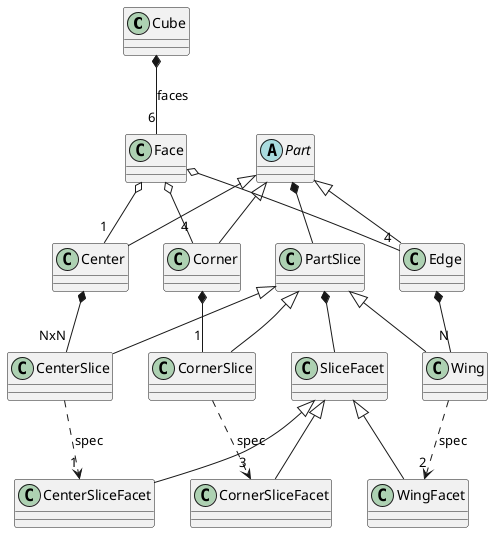 @startuml
'https://plantuml.com/class-diagram

class Cube

class Face

abstract class Part

Part <|-- Center
Part <|-- Corner
Part <|-- Edge

Part *-- PartSlice

PartSlice <|-- Wing
PartSlice <|-- CornerSlice
PartSlice <|-- CenterSlice


Cube   *--  "6" Face: "faces"

Face  o-- "1" Center
Face  o-- "4" Edge
Face  o-- "4" Corner

Edge *-- "N" Wing
Corner *-- "1" CornerSlice
Center *-- "NxN" CenterSlice

PartSlice *-- SliceFacet

SliceFacet <|-- WingFacet
SliceFacet <|-- CornerSliceFacet
SliceFacet <|-- CenterSliceFacet

Wing ..> "2" WingFacet: "spec"
CornerSlice ..> "3" CornerSliceFacet: "spec"
CenterSlice ..> "1" CenterSliceFacet: "spec"

'abstract class AbstractList
'abstract AbstractCollection
'interface List
'interface Collection

'List <|-- AbstractList
'Collection <|-- AbstractCollection
'
'Collection <|- List
'AbstractCollection <|- AbstractList
'AbstractList <|-- ArrayList
'
'class ArrayList {
'Object[] elementData
'size()
'}
'
'enum TimeUnit {
'DAYS
'HOURS
'MINUTES
'}

@enduml